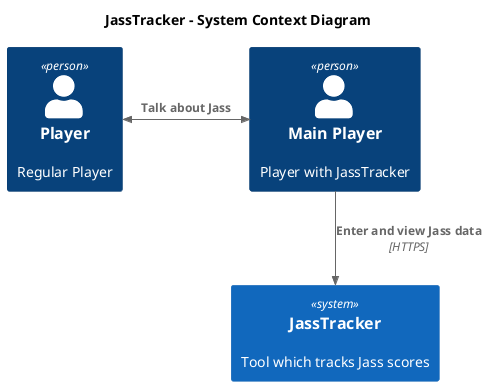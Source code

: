 @startuml SystemContextDiagram
!include <C4/C4_Context>

title JassTracker - System Context Diagram

Person(player, "Main Player", "Player with JassTracker")
Person(otherPlayer, "Player", "Regular Player")
System(jassTracker, "JassTracker", "Tool which tracks Jass scores")

BiRel_R(otherPlayer, player, "Talk about Jass")
Rel(player, jassTracker, "Enter and view Jass data", "HTTPS")

@enduml
